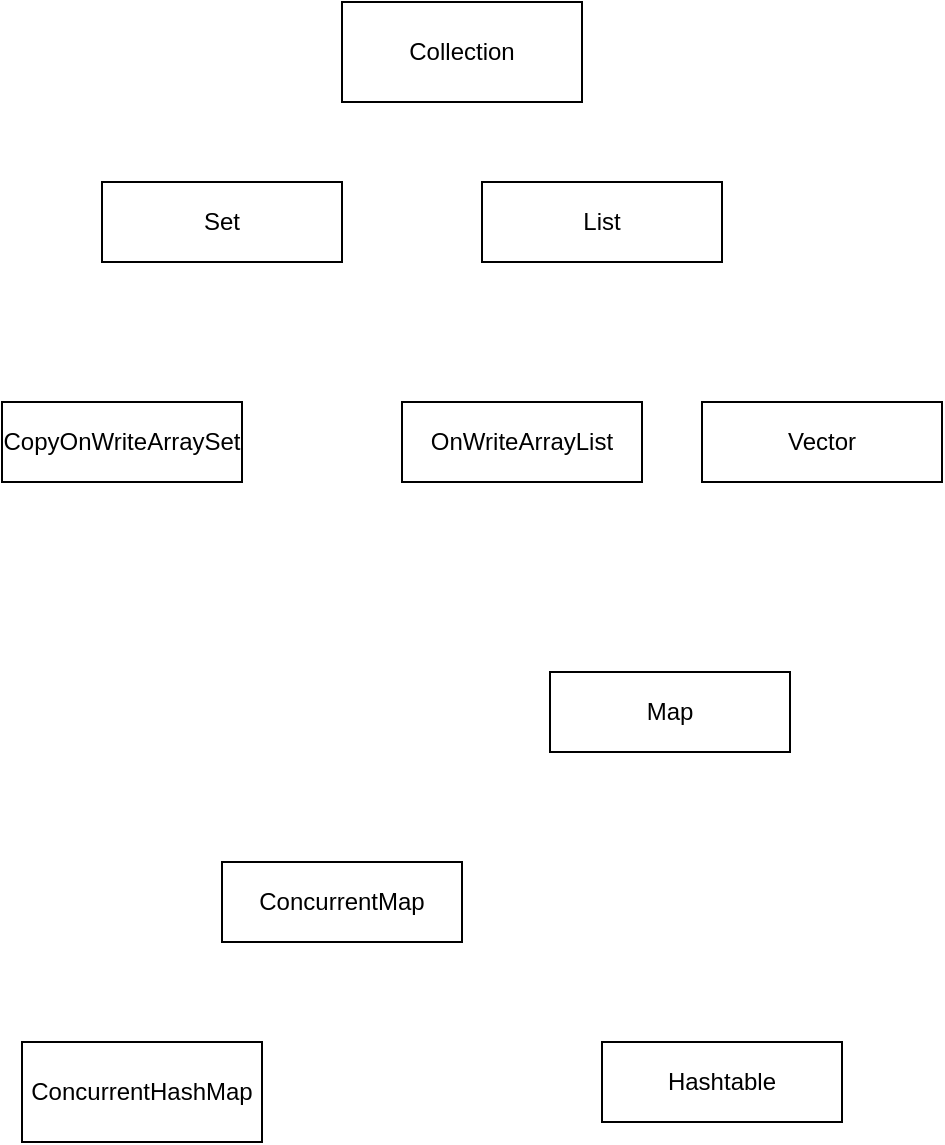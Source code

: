 <mxfile version="13.2.6" type="github">
  <diagram id="6aCclqbk74xueW5UWGmg" name="Page-1">
    <mxGraphModel dx="868" dy="527" grid="1" gridSize="10" guides="1" tooltips="1" connect="1" arrows="1" fold="1" page="1" pageScale="1" pageWidth="827" pageHeight="1169" math="0" shadow="0">
      <root>
        <mxCell id="0" />
        <mxCell id="1" parent="0" />
        <mxCell id="rmRKB70PbyiN-LGb4ZHU-1" value="Collection" style="rounded=0;whiteSpace=wrap;html=1;" vertex="1" parent="1">
          <mxGeometry x="190" y="210" width="120" height="50" as="geometry" />
        </mxCell>
        <mxCell id="rmRKB70PbyiN-LGb4ZHU-2" value="Set" style="rounded=0;whiteSpace=wrap;html=1;" vertex="1" parent="1">
          <mxGeometry x="70" y="300" width="120" height="40" as="geometry" />
        </mxCell>
        <mxCell id="rmRKB70PbyiN-LGb4ZHU-3" value="List" style="rounded=0;whiteSpace=wrap;html=1;" vertex="1" parent="1">
          <mxGeometry x="260" y="300" width="120" height="40" as="geometry" />
        </mxCell>
        <mxCell id="rmRKB70PbyiN-LGb4ZHU-4" value="CopyOnWriteArraySet" style="rounded=0;whiteSpace=wrap;html=1;" vertex="1" parent="1">
          <mxGeometry x="20" y="410" width="120" height="40" as="geometry" />
        </mxCell>
        <mxCell id="rmRKB70PbyiN-LGb4ZHU-5" value="OnWriteArrayList" style="rounded=0;whiteSpace=wrap;html=1;" vertex="1" parent="1">
          <mxGeometry x="220" y="410" width="120" height="40" as="geometry" />
        </mxCell>
        <mxCell id="rmRKB70PbyiN-LGb4ZHU-6" value="Vector" style="rounded=0;whiteSpace=wrap;html=1;" vertex="1" parent="1">
          <mxGeometry x="370" y="410" width="120" height="40" as="geometry" />
        </mxCell>
        <mxCell id="rmRKB70PbyiN-LGb4ZHU-8" value="Map" style="rounded=0;whiteSpace=wrap;html=1;" vertex="1" parent="1">
          <mxGeometry x="294" y="545" width="120" height="40" as="geometry" />
        </mxCell>
        <mxCell id="rmRKB70PbyiN-LGb4ZHU-9" value="ConcurrentMap" style="rounded=0;whiteSpace=wrap;html=1;" vertex="1" parent="1">
          <mxGeometry x="130" y="640" width="120" height="40" as="geometry" />
        </mxCell>
        <mxCell id="rmRKB70PbyiN-LGb4ZHU-11" value="ConcurrentHashMap" style="rounded=0;whiteSpace=wrap;html=1;" vertex="1" parent="1">
          <mxGeometry x="30" y="730" width="120" height="50" as="geometry" />
        </mxCell>
        <mxCell id="rmRKB70PbyiN-LGb4ZHU-12" value="Hashtable" style="rounded=0;whiteSpace=wrap;html=1;" vertex="1" parent="1">
          <mxGeometry x="320" y="730" width="120" height="40" as="geometry" />
        </mxCell>
      </root>
    </mxGraphModel>
  </diagram>
</mxfile>
